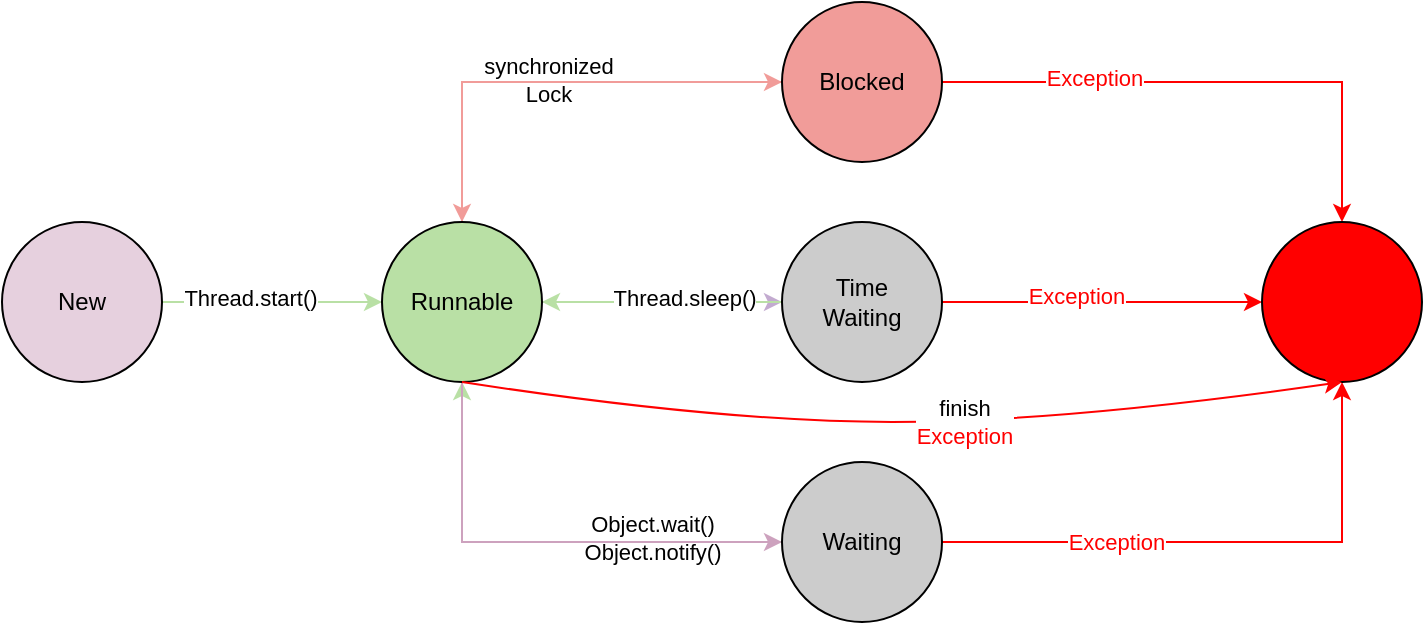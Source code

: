 <mxfile version="16.2.2" type="github">
  <diagram id="5cfC-2oRcDQrDSmDQEpn" name="Page-1">
    <mxGraphModel dx="1216" dy="587" grid="1" gridSize="10" guides="1" tooltips="1" connect="1" arrows="1" fold="1" page="1" pageScale="1" pageWidth="1169" pageHeight="827" math="0" shadow="0">
      <root>
        <mxCell id="0" />
        <mxCell id="1" parent="0" />
        <mxCell id="_2JpcL2nZB1yogY-EYNy-22" style="edgeStyle=orthogonalEdgeStyle;rounded=0;orthogonalLoop=1;jettySize=auto;html=1;exitX=0;exitY=0.5;exitDx=0;exitDy=0;entryX=0.5;entryY=1;entryDx=0;entryDy=0;strokeColor=#B9E0A5;" edge="1" parent="1" source="_2JpcL2nZB1yogY-EYNy-7" target="_2JpcL2nZB1yogY-EYNy-2">
          <mxGeometry relative="1" as="geometry" />
        </mxCell>
        <mxCell id="_2JpcL2nZB1yogY-EYNy-23" value="Object.wait()&lt;br&gt;Object.notify()" style="edgeLabel;html=1;align=center;verticalAlign=middle;resizable=0;points=[];" vertex="1" connectable="0" parent="_2JpcL2nZB1yogY-EYNy-22">
          <mxGeometry x="-0.457" y="-2" relative="1" as="geometry">
            <mxPoint as="offset" />
          </mxGeometry>
        </mxCell>
        <mxCell id="_2JpcL2nZB1yogY-EYNy-18" style="edgeStyle=orthogonalEdgeStyle;rounded=0;orthogonalLoop=1;jettySize=auto;html=1;exitX=1;exitY=0.5;exitDx=0;exitDy=0;entryX=0;entryY=0.5;entryDx=0;entryDy=0;strokeColor=#C3ABD0;" edge="1" parent="1" source="_2JpcL2nZB1yogY-EYNy-2" target="_2JpcL2nZB1yogY-EYNy-5">
          <mxGeometry relative="1" as="geometry" />
        </mxCell>
        <mxCell id="_2JpcL2nZB1yogY-EYNy-19" style="edgeStyle=orthogonalEdgeStyle;rounded=0;orthogonalLoop=1;jettySize=auto;html=1;exitX=0;exitY=0.5;exitDx=0;exitDy=0;strokeColor=#B9E0A5;" edge="1" parent="1" source="_2JpcL2nZB1yogY-EYNy-5">
          <mxGeometry relative="1" as="geometry">
            <mxPoint x="450" y="280" as="targetPoint" />
          </mxGeometry>
        </mxCell>
        <mxCell id="_2JpcL2nZB1yogY-EYNy-20" value="Thread.sleep()" style="edgeLabel;html=1;align=center;verticalAlign=middle;resizable=0;points=[];" vertex="1" connectable="0" parent="_2JpcL2nZB1yogY-EYNy-19">
          <mxGeometry x="-0.18" y="-2" relative="1" as="geometry">
            <mxPoint as="offset" />
          </mxGeometry>
        </mxCell>
        <mxCell id="_2JpcL2nZB1yogY-EYNy-15" style="edgeStyle=orthogonalEdgeStyle;rounded=0;orthogonalLoop=1;jettySize=auto;html=1;exitX=0;exitY=0.5;exitDx=0;exitDy=0;entryX=0.5;entryY=0;entryDx=0;entryDy=0;fillColor=#F19C99;strokeColor=#F19C99;" edge="1" parent="1" source="_2JpcL2nZB1yogY-EYNy-6" target="_2JpcL2nZB1yogY-EYNy-2">
          <mxGeometry relative="1" as="geometry" />
        </mxCell>
        <mxCell id="_2JpcL2nZB1yogY-EYNy-16" value="synchronized&lt;br&gt;Lock" style="edgeLabel;html=1;align=center;verticalAlign=middle;resizable=0;points=[];" vertex="1" connectable="0" parent="_2JpcL2nZB1yogY-EYNy-15">
          <mxGeometry x="0.019" y="-1" relative="1" as="geometry">
            <mxPoint as="offset" />
          </mxGeometry>
        </mxCell>
        <mxCell id="_2JpcL2nZB1yogY-EYNy-3" style="edgeStyle=orthogonalEdgeStyle;rounded=0;orthogonalLoop=1;jettySize=auto;html=1;exitX=1;exitY=0.5;exitDx=0;exitDy=0;entryX=0;entryY=0.5;entryDx=0;entryDy=0;strokeColor=#B9E0A5;" edge="1" parent="1" source="_2JpcL2nZB1yogY-EYNy-1" target="_2JpcL2nZB1yogY-EYNy-2">
          <mxGeometry relative="1" as="geometry" />
        </mxCell>
        <mxCell id="_2JpcL2nZB1yogY-EYNy-4" value="Thread.start()" style="edgeLabel;html=1;align=center;verticalAlign=middle;resizable=0;points=[];" vertex="1" connectable="0" parent="_2JpcL2nZB1yogY-EYNy-3">
          <mxGeometry x="-0.204" y="2" relative="1" as="geometry">
            <mxPoint as="offset" />
          </mxGeometry>
        </mxCell>
        <mxCell id="_2JpcL2nZB1yogY-EYNy-1" value="New" style="ellipse;whiteSpace=wrap;html=1;aspect=fixed;fillColor=#E6D0DE;" vertex="1" parent="1">
          <mxGeometry x="180" y="240" width="80" height="80" as="geometry" />
        </mxCell>
        <mxCell id="_2JpcL2nZB1yogY-EYNy-14" style="edgeStyle=orthogonalEdgeStyle;rounded=0;orthogonalLoop=1;jettySize=auto;html=1;exitX=0.5;exitY=0;exitDx=0;exitDy=0;entryX=0;entryY=0.5;entryDx=0;entryDy=0;strokeColor=#F19C99;" edge="1" parent="1" source="_2JpcL2nZB1yogY-EYNy-2" target="_2JpcL2nZB1yogY-EYNy-6">
          <mxGeometry relative="1" as="geometry" />
        </mxCell>
        <mxCell id="_2JpcL2nZB1yogY-EYNy-17" style="edgeStyle=orthogonalEdgeStyle;rounded=0;orthogonalLoop=1;jettySize=auto;html=1;exitX=1;exitY=0.5;exitDx=0;exitDy=0;entryX=1;entryY=0.5;entryDx=0;entryDy=0;entryPerimeter=0;" edge="1" parent="1" source="_2JpcL2nZB1yogY-EYNy-2" target="_2JpcL2nZB1yogY-EYNy-2">
          <mxGeometry relative="1" as="geometry" />
        </mxCell>
        <mxCell id="_2JpcL2nZB1yogY-EYNy-21" style="edgeStyle=orthogonalEdgeStyle;rounded=0;orthogonalLoop=1;jettySize=auto;html=1;exitX=0.5;exitY=1;exitDx=0;exitDy=0;entryX=0;entryY=0.5;entryDx=0;entryDy=0;strokeColor=#CDA2BE;" edge="1" parent="1" source="_2JpcL2nZB1yogY-EYNy-2" target="_2JpcL2nZB1yogY-EYNy-7">
          <mxGeometry relative="1" as="geometry" />
        </mxCell>
        <mxCell id="_2JpcL2nZB1yogY-EYNy-2" value="Runnable" style="ellipse;whiteSpace=wrap;html=1;aspect=fixed;fillColor=#B9E0A5;" vertex="1" parent="1">
          <mxGeometry x="370" y="240" width="80" height="80" as="geometry" />
        </mxCell>
        <mxCell id="_2JpcL2nZB1yogY-EYNy-25" style="edgeStyle=orthogonalEdgeStyle;rounded=0;orthogonalLoop=1;jettySize=auto;html=1;exitX=1;exitY=0.5;exitDx=0;exitDy=0;entryX=0;entryY=0.5;entryDx=0;entryDy=0;strokeColor=#FF0000;" edge="1" parent="1" source="_2JpcL2nZB1yogY-EYNy-5" target="_2JpcL2nZB1yogY-EYNy-8">
          <mxGeometry relative="1" as="geometry">
            <mxPoint x="770" y="280" as="targetPoint" />
          </mxGeometry>
        </mxCell>
        <mxCell id="_2JpcL2nZB1yogY-EYNy-29" value="&lt;font color=&quot;#ff0000&quot;&gt;Exception&lt;/font&gt;" style="edgeLabel;html=1;align=center;verticalAlign=middle;resizable=0;points=[];" vertex="1" connectable="0" parent="_2JpcL2nZB1yogY-EYNy-25">
          <mxGeometry x="-0.165" y="3" relative="1" as="geometry">
            <mxPoint as="offset" />
          </mxGeometry>
        </mxCell>
        <mxCell id="_2JpcL2nZB1yogY-EYNy-5" value="Time&lt;br&gt;Waiting" style="ellipse;whiteSpace=wrap;html=1;aspect=fixed;fillColor=#CCCCCC;" vertex="1" parent="1">
          <mxGeometry x="570" y="240" width="80" height="80" as="geometry" />
        </mxCell>
        <mxCell id="_2JpcL2nZB1yogY-EYNy-24" style="edgeStyle=orthogonalEdgeStyle;rounded=0;orthogonalLoop=1;jettySize=auto;html=1;exitX=1;exitY=0.5;exitDx=0;exitDy=0;entryX=0.5;entryY=0;entryDx=0;entryDy=0;strokeColor=#FF0000;" edge="1" parent="1" source="_2JpcL2nZB1yogY-EYNy-6" target="_2JpcL2nZB1yogY-EYNy-8">
          <mxGeometry relative="1" as="geometry" />
        </mxCell>
        <mxCell id="_2JpcL2nZB1yogY-EYNy-28" value="&lt;font color=&quot;#ff0000&quot;&gt;Exception&lt;/font&gt;" style="edgeLabel;html=1;align=center;verticalAlign=middle;resizable=0;points=[];strokeColor=#FF0000;" vertex="1" connectable="0" parent="_2JpcL2nZB1yogY-EYNy-24">
          <mxGeometry x="-0.439" y="2" relative="1" as="geometry">
            <mxPoint as="offset" />
          </mxGeometry>
        </mxCell>
        <mxCell id="_2JpcL2nZB1yogY-EYNy-6" value="Blocked" style="ellipse;whiteSpace=wrap;html=1;aspect=fixed;fillColor=#F19C99;" vertex="1" parent="1">
          <mxGeometry x="570" y="130" width="80" height="80" as="geometry" />
        </mxCell>
        <mxCell id="_2JpcL2nZB1yogY-EYNy-26" style="edgeStyle=orthogonalEdgeStyle;rounded=0;orthogonalLoop=1;jettySize=auto;html=1;entryX=0.5;entryY=1;entryDx=0;entryDy=0;strokeColor=#FF0000;" edge="1" parent="1" source="_2JpcL2nZB1yogY-EYNy-7" target="_2JpcL2nZB1yogY-EYNy-8">
          <mxGeometry relative="1" as="geometry" />
        </mxCell>
        <mxCell id="_2JpcL2nZB1yogY-EYNy-30" value="&lt;font color=&quot;#ff0000&quot;&gt;Exception&lt;/font&gt;" style="edgeLabel;html=1;align=center;verticalAlign=middle;resizable=0;points=[];" vertex="1" connectable="0" parent="_2JpcL2nZB1yogY-EYNy-26">
          <mxGeometry x="-0.38" relative="1" as="geometry">
            <mxPoint as="offset" />
          </mxGeometry>
        </mxCell>
        <mxCell id="_2JpcL2nZB1yogY-EYNy-7" value="Waiting" style="ellipse;whiteSpace=wrap;html=1;aspect=fixed;fillColor=#CCCCCC;" vertex="1" parent="1">
          <mxGeometry x="570" y="360" width="80" height="80" as="geometry" />
        </mxCell>
        <mxCell id="_2JpcL2nZB1yogY-EYNy-8" value="" style="ellipse;whiteSpace=wrap;html=1;aspect=fixed;fillColor=#FF0000;" vertex="1" parent="1">
          <mxGeometry x="810" y="240" width="80" height="80" as="geometry" />
        </mxCell>
        <mxCell id="_2JpcL2nZB1yogY-EYNy-31" value="" style="curved=1;endArrow=classic;html=1;rounded=0;strokeColor=#FF0000;" edge="1" parent="1">
          <mxGeometry width="50" height="50" relative="1" as="geometry">
            <mxPoint x="410" y="320" as="sourcePoint" />
            <mxPoint x="850" y="320" as="targetPoint" />
            <Array as="points">
              <mxPoint x="540" y="340" />
              <mxPoint x="710" y="340" />
            </Array>
          </mxGeometry>
        </mxCell>
        <mxCell id="_2JpcL2nZB1yogY-EYNy-32" value="finish&lt;br&gt;&lt;font color=&quot;#ff0000&quot;&gt;Exception&lt;/font&gt;" style="edgeLabel;html=1;align=center;verticalAlign=middle;resizable=0;points=[];" vertex="1" connectable="0" parent="_2JpcL2nZB1yogY-EYNy-31">
          <mxGeometry x="0.139" relative="1" as="geometry">
            <mxPoint as="offset" />
          </mxGeometry>
        </mxCell>
      </root>
    </mxGraphModel>
  </diagram>
</mxfile>
